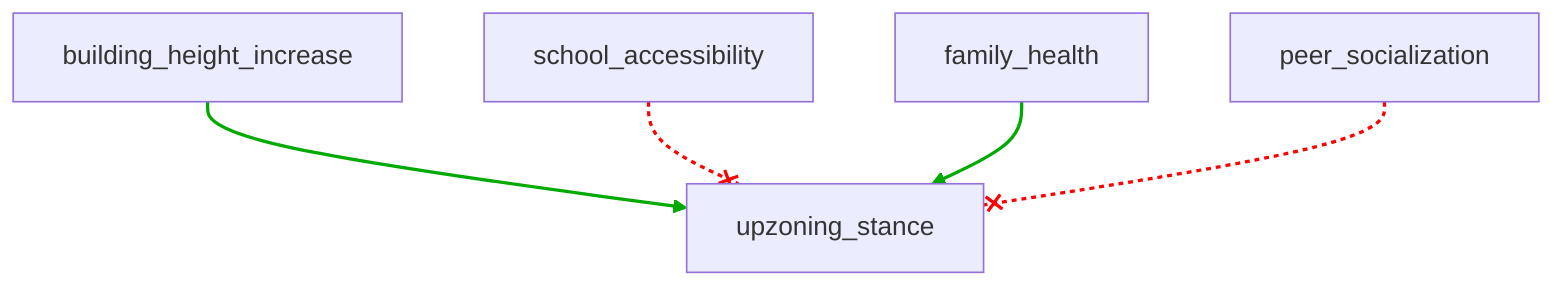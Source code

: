 flowchart TD
%% Reconstructed Causal Graph
%% Nodes: 5
%% Edges: 4
    upzoning_stance[upzoning_stance]
    n2[building_height_increase]
    n3[school_accessibility]
    n4[family_health]
    n5[peer_socialization]
    n2 --> upzoning_stance
    n3 --x upzoning_stance
    n4 --> upzoning_stance
    n5 --x upzoning_stance
    linkStyle 0 stroke:#00AA00,stroke-width:2px
    linkStyle 1 stroke:#FF0000,stroke-dasharray:3,stroke-width:2px
    linkStyle 2 stroke:#00AA00,stroke-width:2px
    linkStyle 3 stroke:#FF0000,stroke-dasharray:3,stroke-width:2px